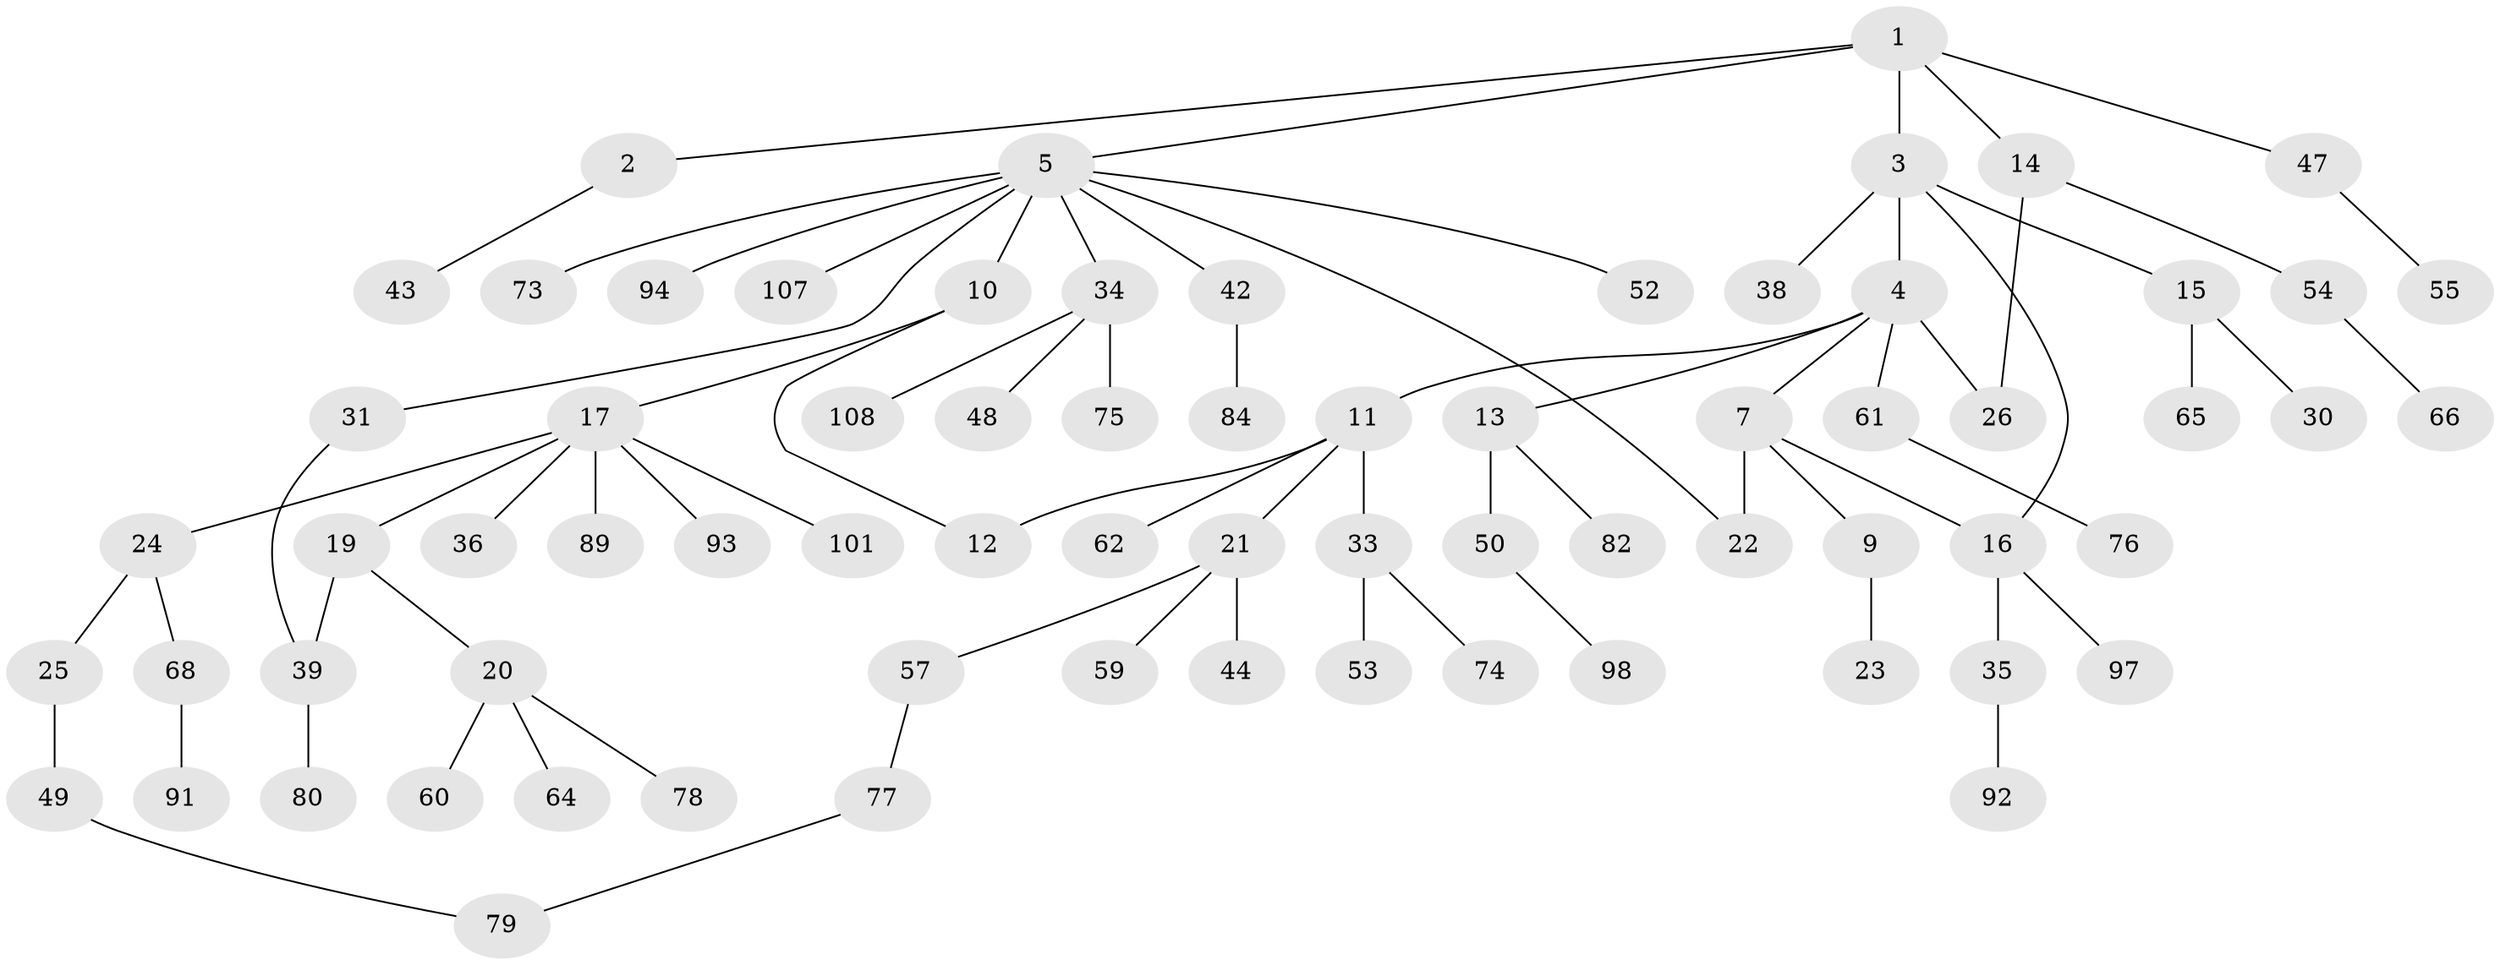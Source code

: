 // original degree distribution, {6: 0.027522935779816515, 2: 0.3211009174311927, 5: 0.027522935779816515, 4: 0.05504587155963303, 8: 0.009174311926605505, 3: 0.14678899082568808, 1: 0.41284403669724773}
// Generated by graph-tools (version 1.1) at 2025/41/03/06/25 10:41:27]
// undirected, 71 vertices, 76 edges
graph export_dot {
graph [start="1"]
  node [color=gray90,style=filled];
  1 [super="+70"];
  2;
  3 [super="+6"];
  4 [super="+29"];
  5 [super="+8"];
  7 [super="+100"];
  9;
  10 [super="+83"];
  11 [super="+32"];
  12 [super="+86"];
  13 [super="+56"];
  14 [super="+40"];
  15 [super="+27"];
  16 [super="+18"];
  17 [super="+88"];
  19;
  20 [super="+58"];
  21 [super="+28"];
  22 [super="+46"];
  23;
  24 [super="+37"];
  25 [super="+41"];
  26;
  30 [super="+90"];
  31 [super="+81"];
  33 [super="+67"];
  34 [super="+87"];
  35 [super="+63"];
  36 [super="+109"];
  38;
  39 [super="+51"];
  42;
  43 [super="+45"];
  44;
  47;
  48;
  49;
  50 [super="+99"];
  52 [super="+69"];
  53 [super="+105"];
  54 [super="+71"];
  55;
  57;
  59;
  60 [super="+102"];
  61;
  62;
  64;
  65 [super="+72"];
  66;
  68;
  73;
  74;
  75 [super="+85"];
  76;
  77;
  78;
  79 [super="+96"];
  80;
  82;
  84 [super="+104"];
  89 [super="+95"];
  91 [super="+106"];
  92;
  93;
  94;
  97;
  98 [super="+103"];
  101;
  107;
  108;
  1 -- 2;
  1 -- 3;
  1 -- 5;
  1 -- 14;
  1 -- 47;
  2 -- 43;
  3 -- 4;
  3 -- 38;
  3 -- 16;
  3 -- 15;
  4 -- 7;
  4 -- 11;
  4 -- 13;
  4 -- 61;
  4 -- 26;
  5 -- 34;
  5 -- 42;
  5 -- 73;
  5 -- 10;
  5 -- 107;
  5 -- 52;
  5 -- 94;
  5 -- 31;
  5 -- 22;
  7 -- 9;
  7 -- 16;
  7 -- 22;
  9 -- 23;
  10 -- 12;
  10 -- 17;
  11 -- 21;
  11 -- 33;
  11 -- 62;
  11 -- 12;
  13 -- 50;
  13 -- 82;
  14 -- 26;
  14 -- 54;
  15 -- 30;
  15 -- 65;
  16 -- 35;
  16 -- 97;
  17 -- 19;
  17 -- 24;
  17 -- 36;
  17 -- 89;
  17 -- 93;
  17 -- 101;
  19 -- 20;
  19 -- 39;
  20 -- 60;
  20 -- 64;
  20 -- 78;
  21 -- 44;
  21 -- 57;
  21 -- 59;
  24 -- 25;
  24 -- 68;
  25 -- 49;
  31 -- 39;
  33 -- 53;
  33 -- 74;
  34 -- 48;
  34 -- 75;
  34 -- 108;
  35 -- 92;
  39 -- 80;
  42 -- 84;
  47 -- 55;
  49 -- 79;
  50 -- 98;
  54 -- 66;
  57 -- 77;
  61 -- 76;
  68 -- 91;
  77 -- 79;
}
